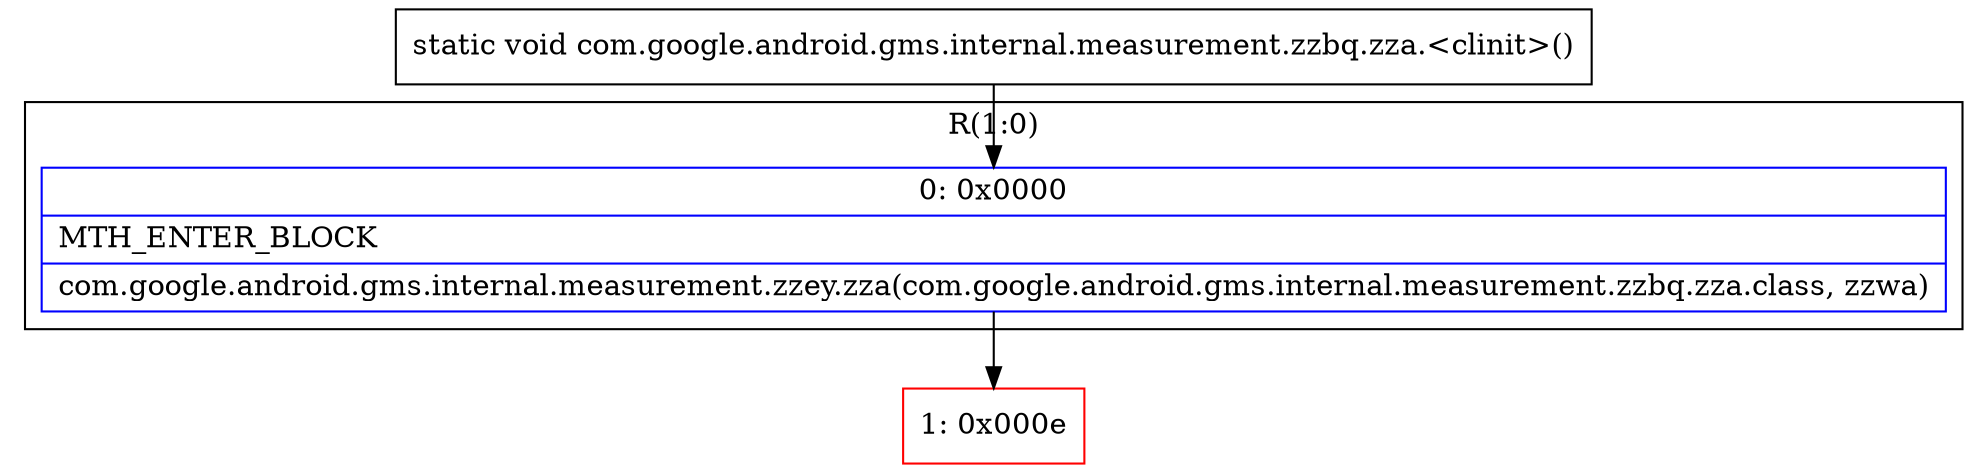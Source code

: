 digraph "CFG forcom.google.android.gms.internal.measurement.zzbq.zza.\<clinit\>()V" {
subgraph cluster_Region_258894078 {
label = "R(1:0)";
node [shape=record,color=blue];
Node_0 [shape=record,label="{0\:\ 0x0000|MTH_ENTER_BLOCK\l|com.google.android.gms.internal.measurement.zzey.zza(com.google.android.gms.internal.measurement.zzbq.zza.class, zzwa)\l}"];
}
Node_1 [shape=record,color=red,label="{1\:\ 0x000e}"];
MethodNode[shape=record,label="{static void com.google.android.gms.internal.measurement.zzbq.zza.\<clinit\>() }"];
MethodNode -> Node_0;
Node_0 -> Node_1;
}

